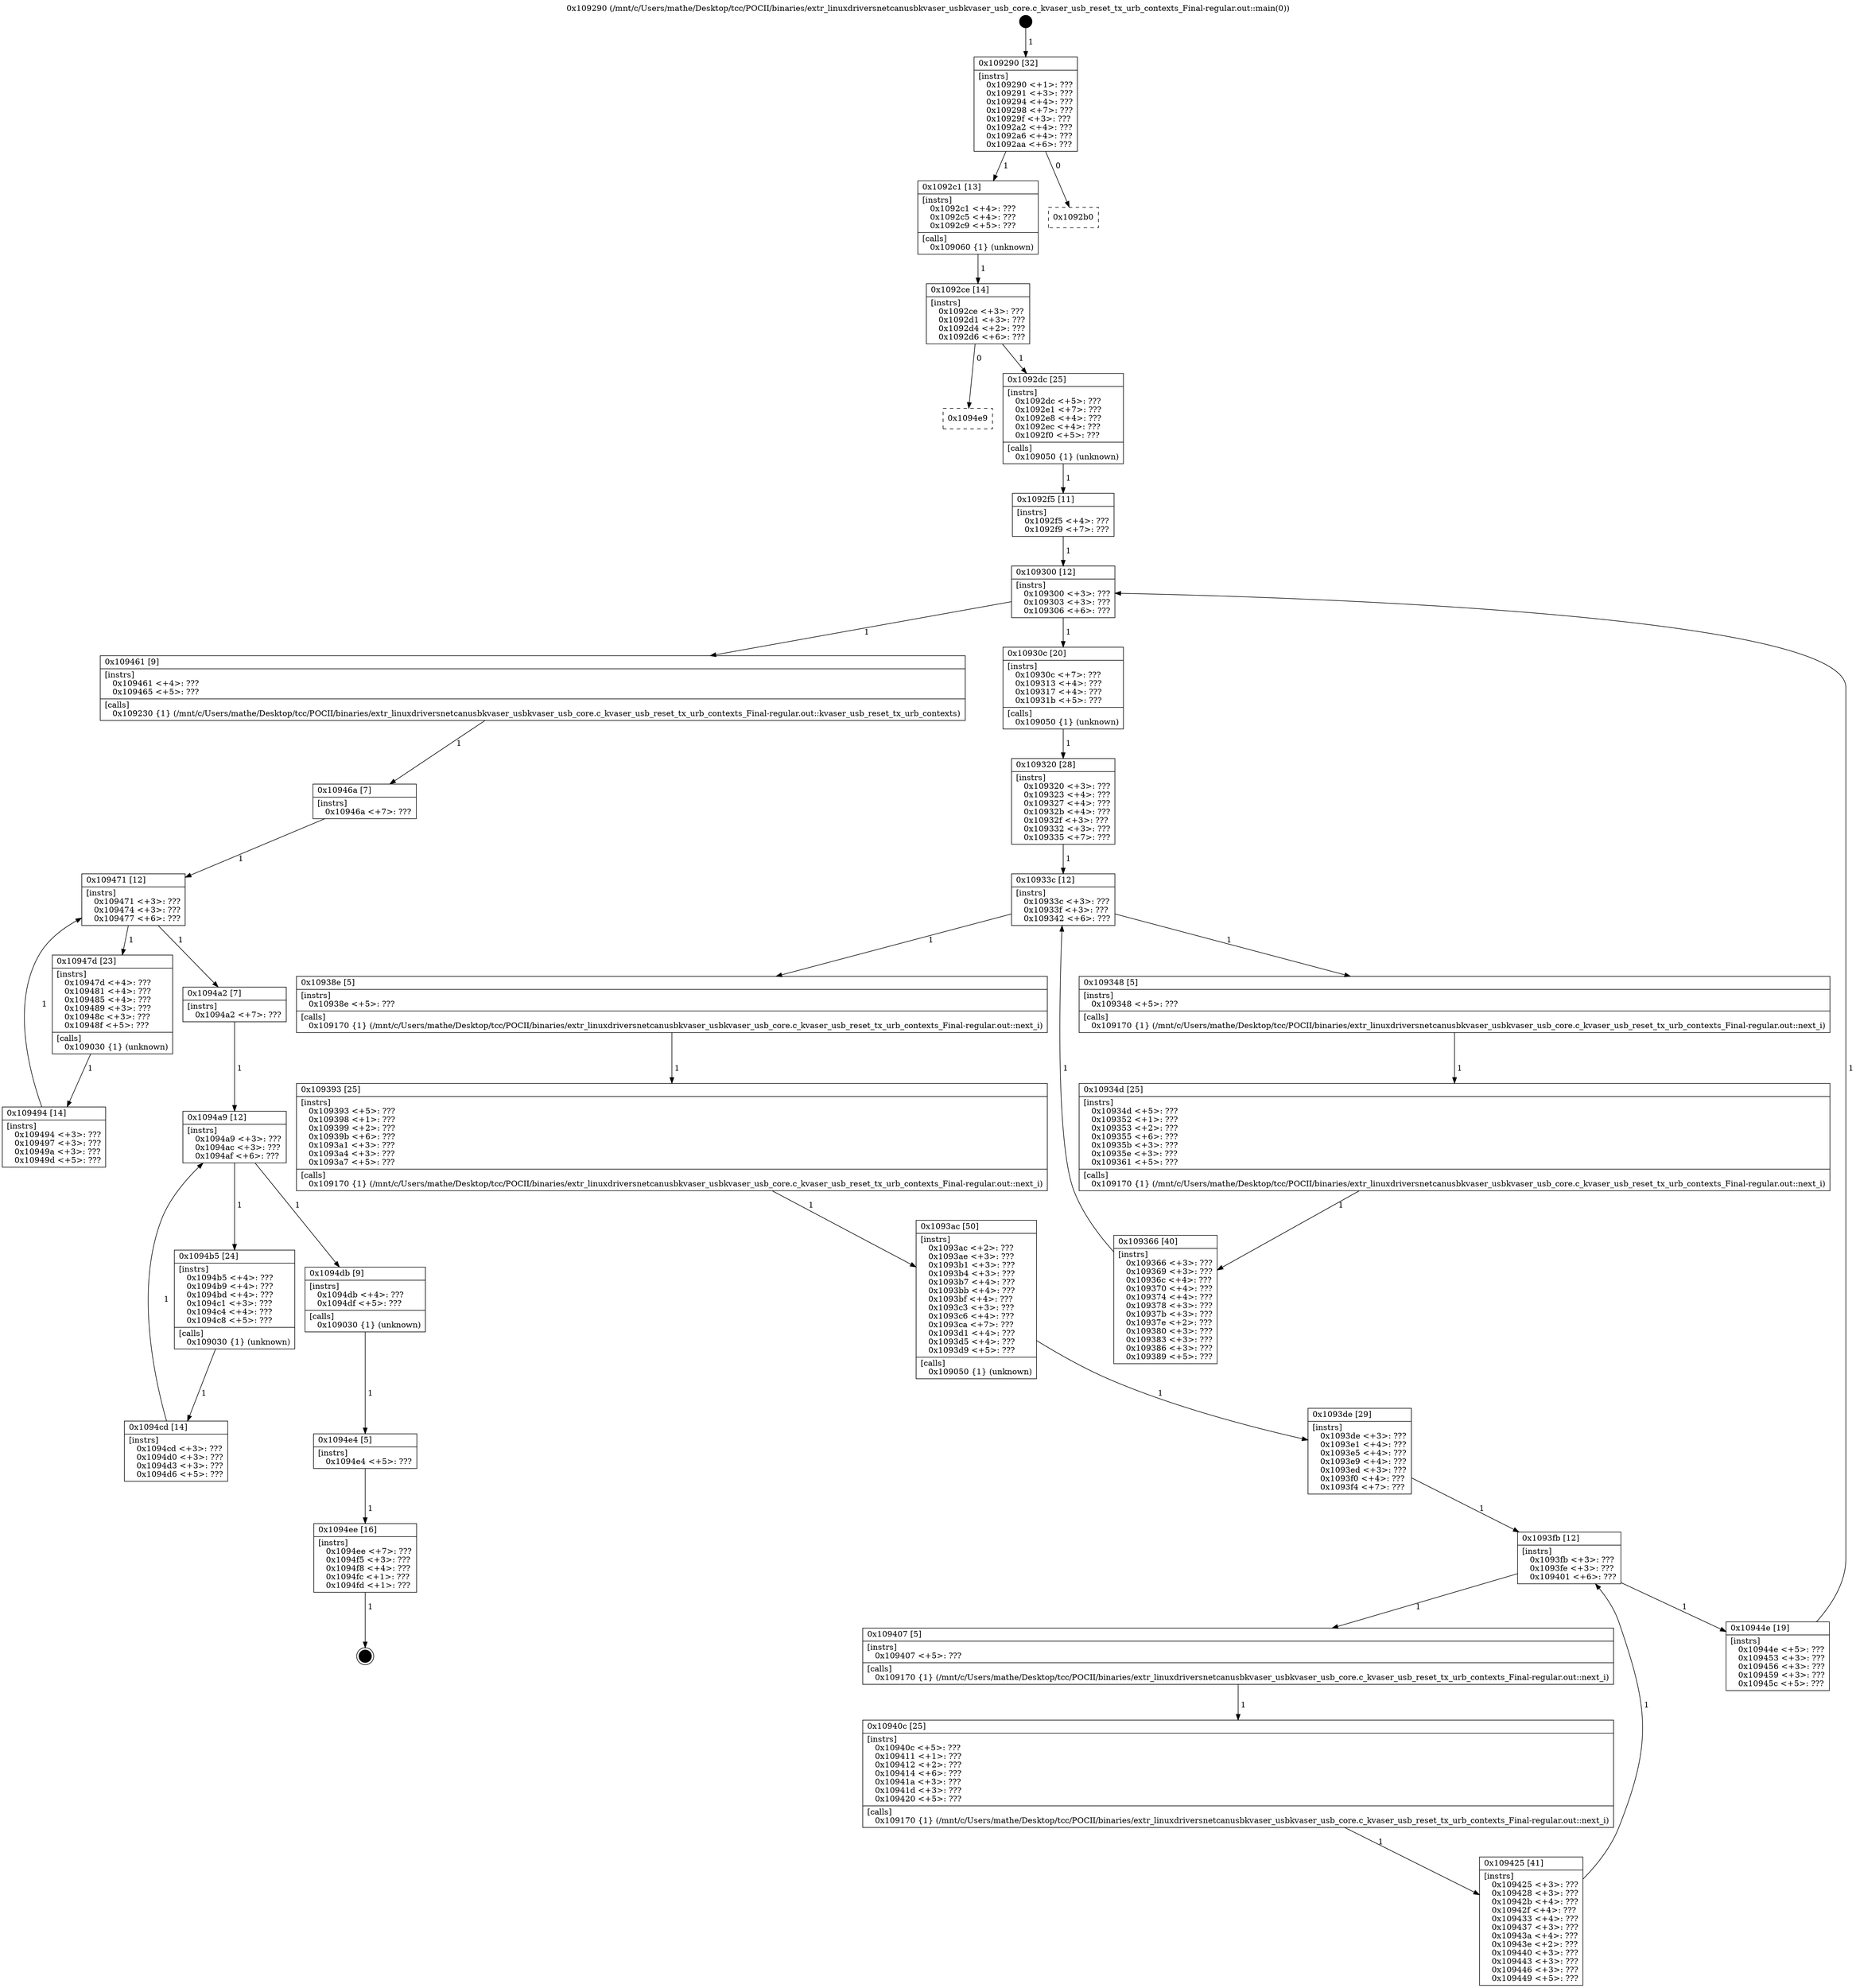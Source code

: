 digraph "0x109290" {
  label = "0x109290 (/mnt/c/Users/mathe/Desktop/tcc/POCII/binaries/extr_linuxdriversnetcanusbkvaser_usbkvaser_usb_core.c_kvaser_usb_reset_tx_urb_contexts_Final-regular.out::main(0))"
  labelloc = "t"
  node[shape=record]

  Entry [label="",width=0.3,height=0.3,shape=circle,fillcolor=black,style=filled]
  "0x109290" [label="{
     0x109290 [32]\l
     | [instrs]\l
     &nbsp;&nbsp;0x109290 \<+1\>: ???\l
     &nbsp;&nbsp;0x109291 \<+3\>: ???\l
     &nbsp;&nbsp;0x109294 \<+4\>: ???\l
     &nbsp;&nbsp;0x109298 \<+7\>: ???\l
     &nbsp;&nbsp;0x10929f \<+3\>: ???\l
     &nbsp;&nbsp;0x1092a2 \<+4\>: ???\l
     &nbsp;&nbsp;0x1092a6 \<+4\>: ???\l
     &nbsp;&nbsp;0x1092aa \<+6\>: ???\l
  }"]
  "0x1092c1" [label="{
     0x1092c1 [13]\l
     | [instrs]\l
     &nbsp;&nbsp;0x1092c1 \<+4\>: ???\l
     &nbsp;&nbsp;0x1092c5 \<+4\>: ???\l
     &nbsp;&nbsp;0x1092c9 \<+5\>: ???\l
     | [calls]\l
     &nbsp;&nbsp;0x109060 \{1\} (unknown)\l
  }"]
  "0x1092b0" [label="{
     0x1092b0\l
  }", style=dashed]
  "0x1092ce" [label="{
     0x1092ce [14]\l
     | [instrs]\l
     &nbsp;&nbsp;0x1092ce \<+3\>: ???\l
     &nbsp;&nbsp;0x1092d1 \<+3\>: ???\l
     &nbsp;&nbsp;0x1092d4 \<+2\>: ???\l
     &nbsp;&nbsp;0x1092d6 \<+6\>: ???\l
  }"]
  "0x1094e9" [label="{
     0x1094e9\l
  }", style=dashed]
  "0x1092dc" [label="{
     0x1092dc [25]\l
     | [instrs]\l
     &nbsp;&nbsp;0x1092dc \<+5\>: ???\l
     &nbsp;&nbsp;0x1092e1 \<+7\>: ???\l
     &nbsp;&nbsp;0x1092e8 \<+4\>: ???\l
     &nbsp;&nbsp;0x1092ec \<+4\>: ???\l
     &nbsp;&nbsp;0x1092f0 \<+5\>: ???\l
     | [calls]\l
     &nbsp;&nbsp;0x109050 \{1\} (unknown)\l
  }"]
  Exit [label="",width=0.3,height=0.3,shape=circle,fillcolor=black,style=filled,peripheries=2]
  "0x109300" [label="{
     0x109300 [12]\l
     | [instrs]\l
     &nbsp;&nbsp;0x109300 \<+3\>: ???\l
     &nbsp;&nbsp;0x109303 \<+3\>: ???\l
     &nbsp;&nbsp;0x109306 \<+6\>: ???\l
  }"]
  "0x109461" [label="{
     0x109461 [9]\l
     | [instrs]\l
     &nbsp;&nbsp;0x109461 \<+4\>: ???\l
     &nbsp;&nbsp;0x109465 \<+5\>: ???\l
     | [calls]\l
     &nbsp;&nbsp;0x109230 \{1\} (/mnt/c/Users/mathe/Desktop/tcc/POCII/binaries/extr_linuxdriversnetcanusbkvaser_usbkvaser_usb_core.c_kvaser_usb_reset_tx_urb_contexts_Final-regular.out::kvaser_usb_reset_tx_urb_contexts)\l
  }"]
  "0x10930c" [label="{
     0x10930c [20]\l
     | [instrs]\l
     &nbsp;&nbsp;0x10930c \<+7\>: ???\l
     &nbsp;&nbsp;0x109313 \<+4\>: ???\l
     &nbsp;&nbsp;0x109317 \<+4\>: ???\l
     &nbsp;&nbsp;0x10931b \<+5\>: ???\l
     | [calls]\l
     &nbsp;&nbsp;0x109050 \{1\} (unknown)\l
  }"]
  "0x10933c" [label="{
     0x10933c [12]\l
     | [instrs]\l
     &nbsp;&nbsp;0x10933c \<+3\>: ???\l
     &nbsp;&nbsp;0x10933f \<+3\>: ???\l
     &nbsp;&nbsp;0x109342 \<+6\>: ???\l
  }"]
  "0x10938e" [label="{
     0x10938e [5]\l
     | [instrs]\l
     &nbsp;&nbsp;0x10938e \<+5\>: ???\l
     | [calls]\l
     &nbsp;&nbsp;0x109170 \{1\} (/mnt/c/Users/mathe/Desktop/tcc/POCII/binaries/extr_linuxdriversnetcanusbkvaser_usbkvaser_usb_core.c_kvaser_usb_reset_tx_urb_contexts_Final-regular.out::next_i)\l
  }"]
  "0x109348" [label="{
     0x109348 [5]\l
     | [instrs]\l
     &nbsp;&nbsp;0x109348 \<+5\>: ???\l
     | [calls]\l
     &nbsp;&nbsp;0x109170 \{1\} (/mnt/c/Users/mathe/Desktop/tcc/POCII/binaries/extr_linuxdriversnetcanusbkvaser_usbkvaser_usb_core.c_kvaser_usb_reset_tx_urb_contexts_Final-regular.out::next_i)\l
  }"]
  "0x10934d" [label="{
     0x10934d [25]\l
     | [instrs]\l
     &nbsp;&nbsp;0x10934d \<+5\>: ???\l
     &nbsp;&nbsp;0x109352 \<+1\>: ???\l
     &nbsp;&nbsp;0x109353 \<+2\>: ???\l
     &nbsp;&nbsp;0x109355 \<+6\>: ???\l
     &nbsp;&nbsp;0x10935b \<+3\>: ???\l
     &nbsp;&nbsp;0x10935e \<+3\>: ???\l
     &nbsp;&nbsp;0x109361 \<+5\>: ???\l
     | [calls]\l
     &nbsp;&nbsp;0x109170 \{1\} (/mnt/c/Users/mathe/Desktop/tcc/POCII/binaries/extr_linuxdriversnetcanusbkvaser_usbkvaser_usb_core.c_kvaser_usb_reset_tx_urb_contexts_Final-regular.out::next_i)\l
  }"]
  "0x109366" [label="{
     0x109366 [40]\l
     | [instrs]\l
     &nbsp;&nbsp;0x109366 \<+3\>: ???\l
     &nbsp;&nbsp;0x109369 \<+3\>: ???\l
     &nbsp;&nbsp;0x10936c \<+4\>: ???\l
     &nbsp;&nbsp;0x109370 \<+4\>: ???\l
     &nbsp;&nbsp;0x109374 \<+4\>: ???\l
     &nbsp;&nbsp;0x109378 \<+3\>: ???\l
     &nbsp;&nbsp;0x10937b \<+3\>: ???\l
     &nbsp;&nbsp;0x10937e \<+2\>: ???\l
     &nbsp;&nbsp;0x109380 \<+3\>: ???\l
     &nbsp;&nbsp;0x109383 \<+3\>: ???\l
     &nbsp;&nbsp;0x109386 \<+3\>: ???\l
     &nbsp;&nbsp;0x109389 \<+5\>: ???\l
  }"]
  "0x109320" [label="{
     0x109320 [28]\l
     | [instrs]\l
     &nbsp;&nbsp;0x109320 \<+3\>: ???\l
     &nbsp;&nbsp;0x109323 \<+4\>: ???\l
     &nbsp;&nbsp;0x109327 \<+4\>: ???\l
     &nbsp;&nbsp;0x10932b \<+4\>: ???\l
     &nbsp;&nbsp;0x10932f \<+3\>: ???\l
     &nbsp;&nbsp;0x109332 \<+3\>: ???\l
     &nbsp;&nbsp;0x109335 \<+7\>: ???\l
  }"]
  "0x109393" [label="{
     0x109393 [25]\l
     | [instrs]\l
     &nbsp;&nbsp;0x109393 \<+5\>: ???\l
     &nbsp;&nbsp;0x109398 \<+1\>: ???\l
     &nbsp;&nbsp;0x109399 \<+2\>: ???\l
     &nbsp;&nbsp;0x10939b \<+6\>: ???\l
     &nbsp;&nbsp;0x1093a1 \<+3\>: ???\l
     &nbsp;&nbsp;0x1093a4 \<+3\>: ???\l
     &nbsp;&nbsp;0x1093a7 \<+5\>: ???\l
     | [calls]\l
     &nbsp;&nbsp;0x109170 \{1\} (/mnt/c/Users/mathe/Desktop/tcc/POCII/binaries/extr_linuxdriversnetcanusbkvaser_usbkvaser_usb_core.c_kvaser_usb_reset_tx_urb_contexts_Final-regular.out::next_i)\l
  }"]
  "0x1093ac" [label="{
     0x1093ac [50]\l
     | [instrs]\l
     &nbsp;&nbsp;0x1093ac \<+2\>: ???\l
     &nbsp;&nbsp;0x1093ae \<+3\>: ???\l
     &nbsp;&nbsp;0x1093b1 \<+3\>: ???\l
     &nbsp;&nbsp;0x1093b4 \<+3\>: ???\l
     &nbsp;&nbsp;0x1093b7 \<+4\>: ???\l
     &nbsp;&nbsp;0x1093bb \<+4\>: ???\l
     &nbsp;&nbsp;0x1093bf \<+4\>: ???\l
     &nbsp;&nbsp;0x1093c3 \<+3\>: ???\l
     &nbsp;&nbsp;0x1093c6 \<+4\>: ???\l
     &nbsp;&nbsp;0x1093ca \<+7\>: ???\l
     &nbsp;&nbsp;0x1093d1 \<+4\>: ???\l
     &nbsp;&nbsp;0x1093d5 \<+4\>: ???\l
     &nbsp;&nbsp;0x1093d9 \<+5\>: ???\l
     | [calls]\l
     &nbsp;&nbsp;0x109050 \{1\} (unknown)\l
  }"]
  "0x1093fb" [label="{
     0x1093fb [12]\l
     | [instrs]\l
     &nbsp;&nbsp;0x1093fb \<+3\>: ???\l
     &nbsp;&nbsp;0x1093fe \<+3\>: ???\l
     &nbsp;&nbsp;0x109401 \<+6\>: ???\l
  }"]
  "0x10944e" [label="{
     0x10944e [19]\l
     | [instrs]\l
     &nbsp;&nbsp;0x10944e \<+5\>: ???\l
     &nbsp;&nbsp;0x109453 \<+3\>: ???\l
     &nbsp;&nbsp;0x109456 \<+3\>: ???\l
     &nbsp;&nbsp;0x109459 \<+3\>: ???\l
     &nbsp;&nbsp;0x10945c \<+5\>: ???\l
  }"]
  "0x109407" [label="{
     0x109407 [5]\l
     | [instrs]\l
     &nbsp;&nbsp;0x109407 \<+5\>: ???\l
     | [calls]\l
     &nbsp;&nbsp;0x109170 \{1\} (/mnt/c/Users/mathe/Desktop/tcc/POCII/binaries/extr_linuxdriversnetcanusbkvaser_usbkvaser_usb_core.c_kvaser_usb_reset_tx_urb_contexts_Final-regular.out::next_i)\l
  }"]
  "0x10940c" [label="{
     0x10940c [25]\l
     | [instrs]\l
     &nbsp;&nbsp;0x10940c \<+5\>: ???\l
     &nbsp;&nbsp;0x109411 \<+1\>: ???\l
     &nbsp;&nbsp;0x109412 \<+2\>: ???\l
     &nbsp;&nbsp;0x109414 \<+6\>: ???\l
     &nbsp;&nbsp;0x10941a \<+3\>: ???\l
     &nbsp;&nbsp;0x10941d \<+3\>: ???\l
     &nbsp;&nbsp;0x109420 \<+5\>: ???\l
     | [calls]\l
     &nbsp;&nbsp;0x109170 \{1\} (/mnt/c/Users/mathe/Desktop/tcc/POCII/binaries/extr_linuxdriversnetcanusbkvaser_usbkvaser_usb_core.c_kvaser_usb_reset_tx_urb_contexts_Final-regular.out::next_i)\l
  }"]
  "0x109425" [label="{
     0x109425 [41]\l
     | [instrs]\l
     &nbsp;&nbsp;0x109425 \<+3\>: ???\l
     &nbsp;&nbsp;0x109428 \<+3\>: ???\l
     &nbsp;&nbsp;0x10942b \<+4\>: ???\l
     &nbsp;&nbsp;0x10942f \<+4\>: ???\l
     &nbsp;&nbsp;0x109433 \<+4\>: ???\l
     &nbsp;&nbsp;0x109437 \<+3\>: ???\l
     &nbsp;&nbsp;0x10943a \<+4\>: ???\l
     &nbsp;&nbsp;0x10943e \<+2\>: ???\l
     &nbsp;&nbsp;0x109440 \<+3\>: ???\l
     &nbsp;&nbsp;0x109443 \<+3\>: ???\l
     &nbsp;&nbsp;0x109446 \<+3\>: ???\l
     &nbsp;&nbsp;0x109449 \<+5\>: ???\l
  }"]
  "0x1093de" [label="{
     0x1093de [29]\l
     | [instrs]\l
     &nbsp;&nbsp;0x1093de \<+3\>: ???\l
     &nbsp;&nbsp;0x1093e1 \<+4\>: ???\l
     &nbsp;&nbsp;0x1093e5 \<+4\>: ???\l
     &nbsp;&nbsp;0x1093e9 \<+4\>: ???\l
     &nbsp;&nbsp;0x1093ed \<+3\>: ???\l
     &nbsp;&nbsp;0x1093f0 \<+4\>: ???\l
     &nbsp;&nbsp;0x1093f4 \<+7\>: ???\l
  }"]
  "0x1094ee" [label="{
     0x1094ee [16]\l
     | [instrs]\l
     &nbsp;&nbsp;0x1094ee \<+7\>: ???\l
     &nbsp;&nbsp;0x1094f5 \<+3\>: ???\l
     &nbsp;&nbsp;0x1094f8 \<+4\>: ???\l
     &nbsp;&nbsp;0x1094fc \<+1\>: ???\l
     &nbsp;&nbsp;0x1094fd \<+1\>: ???\l
  }"]
  "0x1092f5" [label="{
     0x1092f5 [11]\l
     | [instrs]\l
     &nbsp;&nbsp;0x1092f5 \<+4\>: ???\l
     &nbsp;&nbsp;0x1092f9 \<+7\>: ???\l
  }"]
  "0x109471" [label="{
     0x109471 [12]\l
     | [instrs]\l
     &nbsp;&nbsp;0x109471 \<+3\>: ???\l
     &nbsp;&nbsp;0x109474 \<+3\>: ???\l
     &nbsp;&nbsp;0x109477 \<+6\>: ???\l
  }"]
  "0x1094a9" [label="{
     0x1094a9 [12]\l
     | [instrs]\l
     &nbsp;&nbsp;0x1094a9 \<+3\>: ???\l
     &nbsp;&nbsp;0x1094ac \<+3\>: ???\l
     &nbsp;&nbsp;0x1094af \<+6\>: ???\l
  }"]
  "0x10947d" [label="{
     0x10947d [23]\l
     | [instrs]\l
     &nbsp;&nbsp;0x10947d \<+4\>: ???\l
     &nbsp;&nbsp;0x109481 \<+4\>: ???\l
     &nbsp;&nbsp;0x109485 \<+4\>: ???\l
     &nbsp;&nbsp;0x109489 \<+3\>: ???\l
     &nbsp;&nbsp;0x10948c \<+3\>: ???\l
     &nbsp;&nbsp;0x10948f \<+5\>: ???\l
     | [calls]\l
     &nbsp;&nbsp;0x109030 \{1\} (unknown)\l
  }"]
  "0x109494" [label="{
     0x109494 [14]\l
     | [instrs]\l
     &nbsp;&nbsp;0x109494 \<+3\>: ???\l
     &nbsp;&nbsp;0x109497 \<+3\>: ???\l
     &nbsp;&nbsp;0x10949a \<+3\>: ???\l
     &nbsp;&nbsp;0x10949d \<+5\>: ???\l
  }"]
  "0x10946a" [label="{
     0x10946a [7]\l
     | [instrs]\l
     &nbsp;&nbsp;0x10946a \<+7\>: ???\l
  }"]
  "0x1094db" [label="{
     0x1094db [9]\l
     | [instrs]\l
     &nbsp;&nbsp;0x1094db \<+4\>: ???\l
     &nbsp;&nbsp;0x1094df \<+5\>: ???\l
     | [calls]\l
     &nbsp;&nbsp;0x109030 \{1\} (unknown)\l
  }"]
  "0x1094b5" [label="{
     0x1094b5 [24]\l
     | [instrs]\l
     &nbsp;&nbsp;0x1094b5 \<+4\>: ???\l
     &nbsp;&nbsp;0x1094b9 \<+4\>: ???\l
     &nbsp;&nbsp;0x1094bd \<+4\>: ???\l
     &nbsp;&nbsp;0x1094c1 \<+3\>: ???\l
     &nbsp;&nbsp;0x1094c4 \<+4\>: ???\l
     &nbsp;&nbsp;0x1094c8 \<+5\>: ???\l
     | [calls]\l
     &nbsp;&nbsp;0x109030 \{1\} (unknown)\l
  }"]
  "0x1094cd" [label="{
     0x1094cd [14]\l
     | [instrs]\l
     &nbsp;&nbsp;0x1094cd \<+3\>: ???\l
     &nbsp;&nbsp;0x1094d0 \<+3\>: ???\l
     &nbsp;&nbsp;0x1094d3 \<+3\>: ???\l
     &nbsp;&nbsp;0x1094d6 \<+5\>: ???\l
  }"]
  "0x1094a2" [label="{
     0x1094a2 [7]\l
     | [instrs]\l
     &nbsp;&nbsp;0x1094a2 \<+7\>: ???\l
  }"]
  "0x1094e4" [label="{
     0x1094e4 [5]\l
     | [instrs]\l
     &nbsp;&nbsp;0x1094e4 \<+5\>: ???\l
  }"]
  Entry -> "0x109290" [label=" 1"]
  "0x109290" -> "0x1092c1" [label=" 1"]
  "0x109290" -> "0x1092b0" [label=" 0"]
  "0x1092c1" -> "0x1092ce" [label=" 1"]
  "0x1092ce" -> "0x1094e9" [label=" 0"]
  "0x1092ce" -> "0x1092dc" [label=" 1"]
  "0x1094ee" -> Exit [label=" 1"]
  "0x1092dc" -> "0x1092f5" [label=" 1"]
  "0x109300" -> "0x109461" [label=" 1"]
  "0x109300" -> "0x10930c" [label=" 1"]
  "0x10930c" -> "0x109320" [label=" 1"]
  "0x10933c" -> "0x10938e" [label=" 1"]
  "0x10933c" -> "0x109348" [label=" 1"]
  "0x109348" -> "0x10934d" [label=" 1"]
  "0x10934d" -> "0x109366" [label=" 1"]
  "0x109320" -> "0x10933c" [label=" 1"]
  "0x109366" -> "0x10933c" [label=" 1"]
  "0x10938e" -> "0x109393" [label=" 1"]
  "0x109393" -> "0x1093ac" [label=" 1"]
  "0x1093ac" -> "0x1093de" [label=" 1"]
  "0x1093fb" -> "0x10944e" [label=" 1"]
  "0x1093fb" -> "0x109407" [label=" 1"]
  "0x109407" -> "0x10940c" [label=" 1"]
  "0x10940c" -> "0x109425" [label=" 1"]
  "0x1093de" -> "0x1093fb" [label=" 1"]
  "0x109425" -> "0x1093fb" [label=" 1"]
  "0x1094e4" -> "0x1094ee" [label=" 1"]
  "0x1092f5" -> "0x109300" [label=" 1"]
  "0x10944e" -> "0x109300" [label=" 1"]
  "0x109461" -> "0x10946a" [label=" 1"]
  "0x109471" -> "0x1094a2" [label=" 1"]
  "0x109471" -> "0x10947d" [label=" 1"]
  "0x10947d" -> "0x109494" [label=" 1"]
  "0x10946a" -> "0x109471" [label=" 1"]
  "0x109494" -> "0x109471" [label=" 1"]
  "0x1094a9" -> "0x1094db" [label=" 1"]
  "0x1094a9" -> "0x1094b5" [label=" 1"]
  "0x1094b5" -> "0x1094cd" [label=" 1"]
  "0x1094a2" -> "0x1094a9" [label=" 1"]
  "0x1094cd" -> "0x1094a9" [label=" 1"]
  "0x1094db" -> "0x1094e4" [label=" 1"]
}
